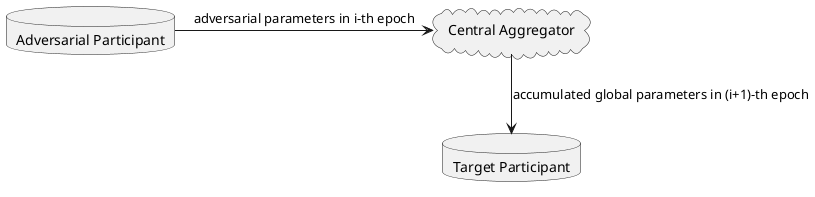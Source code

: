 @startuml local_gradient_ascent_attack
cloud "Central Aggregator" as CA
database "Target Participant" as TP
database "Adversarial Participant" as AP

AP -right-> CA : adversarial parameters in i-th epoch
CA --> TP : accumulated global parameters in (i+1)-th epoch
@enduml